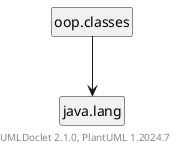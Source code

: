 @startuml
    skinparam backgroundcolor transparent
    set namespaceSeparator none
    hide circle
    hide empty fields
    hide empty methods

    oop.classes --> java.lang

    ' Package links
    class "oop.classes" [[oop/classes/package-summary.html]] {
    }

    center footer UMLDoclet 2.1.0, PlantUML %version()
@enduml
